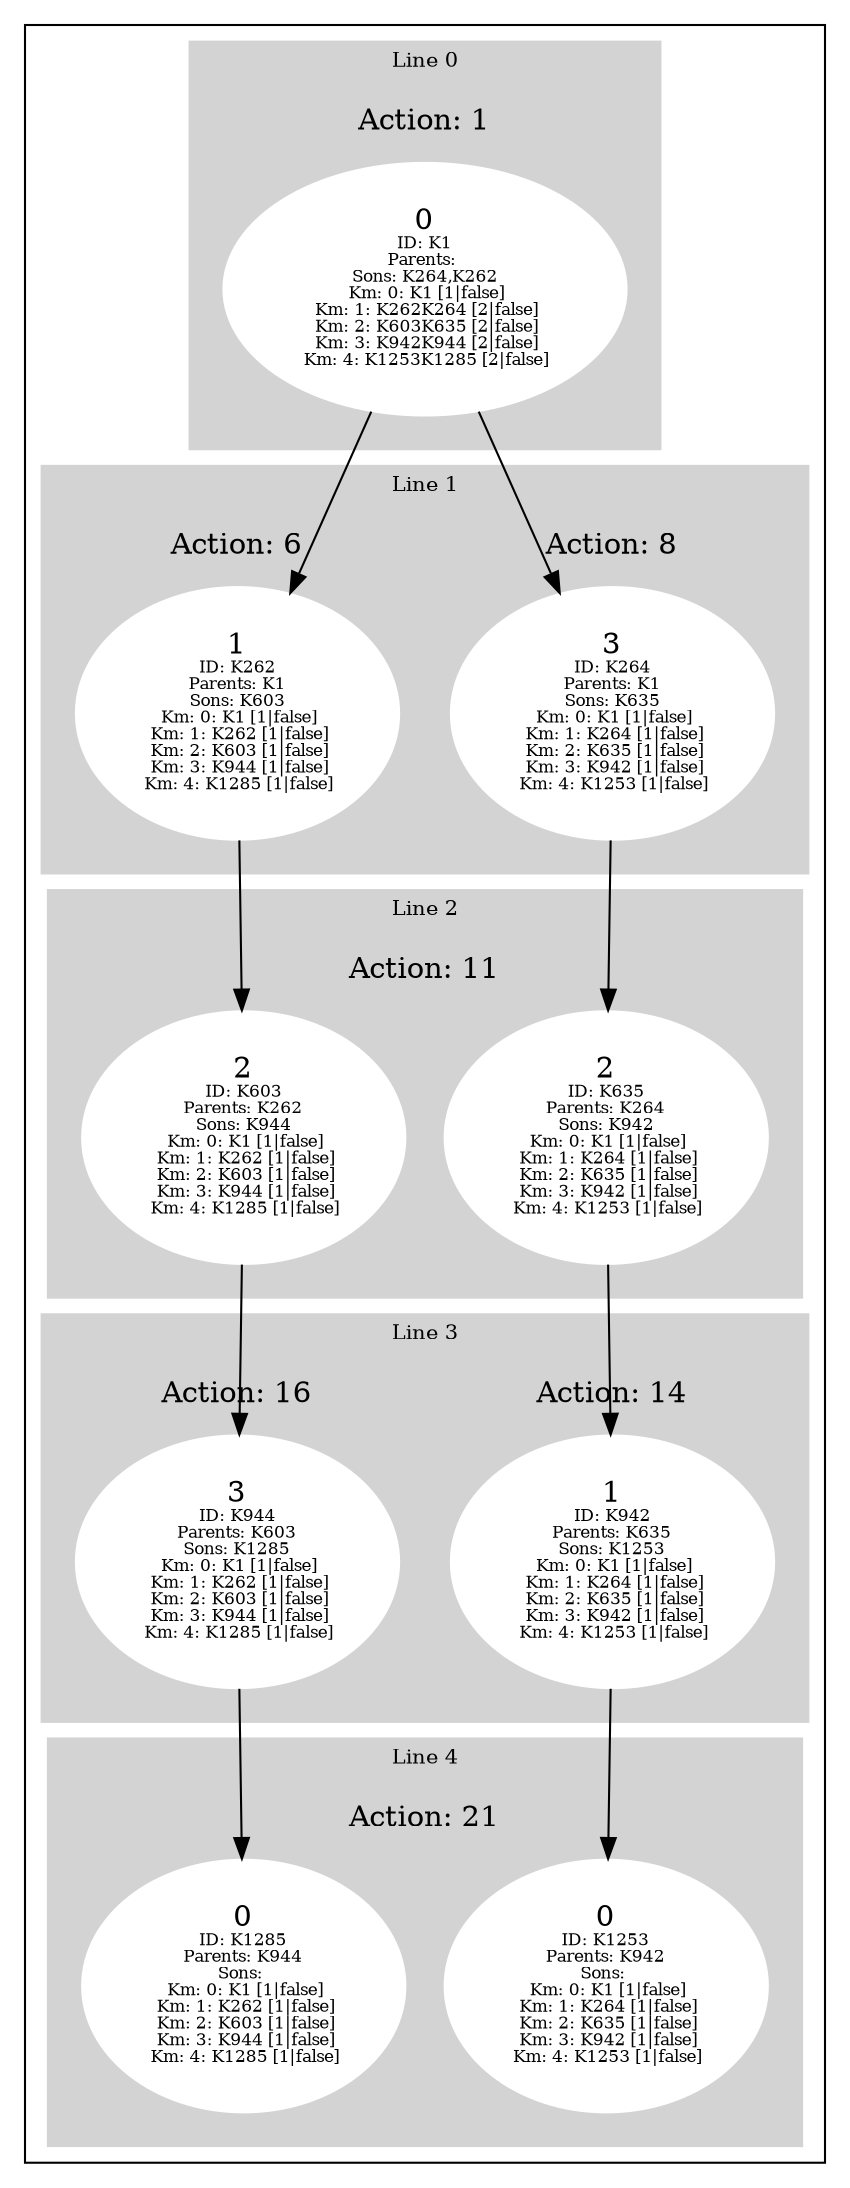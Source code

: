 digraph G {
subgraph cluster_info {
        subgraph cluster_0 {
        style=filled;
        color=lightgrey;
        node [style=filled,color=white];
        subgraph cluster_act_1 {
label = "Action: 1"step_K1 [label=<0<BR /><FONT POINT-SIZE="8">ID: K1</FONT><BR /><FONT POINT-SIZE="8">Parents: </FONT><BR /><FONT POINT-SIZE="8">Sons: K264,K262</FONT><BR /><FONT POINT-SIZE="8"> Km: 0: K1 [1|false]</FONT><BR /><FONT POINT-SIZE="8"> Km: 1: K262K264 [2|false]</FONT><BR /><FONT POINT-SIZE="8"> Km: 2: K603K635 [2|false]</FONT><BR /><FONT POINT-SIZE="8"> Km: 3: K942K944 [2|false]</FONT><BR /><FONT POINT-SIZE="8"> Km: 4: K1253K1285 [2|false]</FONT>>]
}

        fontsize="10"
        label = "Line 0";
        }

        subgraph cluster_4 {
        style=filled;
        color=lightgrey;
        node [style=filled,color=white];
        subgraph cluster_act_21 {
label = "Action: 21"step_K1253 [label=<0<BR /><FONT POINT-SIZE="8">ID: K1253</FONT><BR /><FONT POINT-SIZE="8">Parents: K942</FONT><BR /><FONT POINT-SIZE="8">Sons: </FONT><BR /><FONT POINT-SIZE="8"> Km: 0: K1 [1|false]</FONT><BR /><FONT POINT-SIZE="8"> Km: 1: K264 [1|false]</FONT><BR /><FONT POINT-SIZE="8"> Km: 2: K635 [1|false]</FONT><BR /><FONT POINT-SIZE="8"> Km: 3: K942 [1|false]</FONT><BR /><FONT POINT-SIZE="8"> Km: 4: K1253 [1|false]</FONT>>]
step_K1285 [label=<0<BR /><FONT POINT-SIZE="8">ID: K1285</FONT><BR /><FONT POINT-SIZE="8">Parents: K944</FONT><BR /><FONT POINT-SIZE="8">Sons: </FONT><BR /><FONT POINT-SIZE="8"> Km: 0: K1 [1|false]</FONT><BR /><FONT POINT-SIZE="8"> Km: 1: K262 [1|false]</FONT><BR /><FONT POINT-SIZE="8"> Km: 2: K603 [1|false]</FONT><BR /><FONT POINT-SIZE="8"> Km: 3: K944 [1|false]</FONT><BR /><FONT POINT-SIZE="8"> Km: 4: K1285 [1|false]</FONT>>]
}
subgraph cluster_act_21 {
label = "Action: 21"step_K1253 [label=<0<BR /><FONT POINT-SIZE="8">ID: K1253</FONT><BR /><FONT POINT-SIZE="8">Parents: K942</FONT><BR /><FONT POINT-SIZE="8">Sons: </FONT><BR /><FONT POINT-SIZE="8"> Km: 0: K1 [1|false]</FONT><BR /><FONT POINT-SIZE="8"> Km: 1: K264 [1|false]</FONT><BR /><FONT POINT-SIZE="8"> Km: 2: K635 [1|false]</FONT><BR /><FONT POINT-SIZE="8"> Km: 3: K942 [1|false]</FONT><BR /><FONT POINT-SIZE="8"> Km: 4: K1253 [1|false]</FONT>>]
step_K1285 [label=<0<BR /><FONT POINT-SIZE="8">ID: K1285</FONT><BR /><FONT POINT-SIZE="8">Parents: K944</FONT><BR /><FONT POINT-SIZE="8">Sons: </FONT><BR /><FONT POINT-SIZE="8"> Km: 0: K1 [1|false]</FONT><BR /><FONT POINT-SIZE="8"> Km: 1: K262 [1|false]</FONT><BR /><FONT POINT-SIZE="8"> Km: 2: K603 [1|false]</FONT><BR /><FONT POINT-SIZE="8"> Km: 3: K944 [1|false]</FONT><BR /><FONT POINT-SIZE="8"> Km: 4: K1285 [1|false]</FONT>>]
}

        fontsize="10"
        label = "Line 4";
        }

        subgraph cluster_2 {
        style=filled;
        color=lightgrey;
        node [style=filled,color=white];
        subgraph cluster_act_11 {
label = "Action: 11"step_K635 [label=<2<BR /><FONT POINT-SIZE="8">ID: K635</FONT><BR /><FONT POINT-SIZE="8">Parents: K264</FONT><BR /><FONT POINT-SIZE="8">Sons: K942</FONT><BR /><FONT POINT-SIZE="8"> Km: 0: K1 [1|false]</FONT><BR /><FONT POINT-SIZE="8"> Km: 1: K264 [1|false]</FONT><BR /><FONT POINT-SIZE="8"> Km: 2: K635 [1|false]</FONT><BR /><FONT POINT-SIZE="8"> Km: 3: K942 [1|false]</FONT><BR /><FONT POINT-SIZE="8"> Km: 4: K1253 [1|false]</FONT>>]
step_K603 [label=<2<BR /><FONT POINT-SIZE="8">ID: K603</FONT><BR /><FONT POINT-SIZE="8">Parents: K262</FONT><BR /><FONT POINT-SIZE="8">Sons: K944</FONT><BR /><FONT POINT-SIZE="8"> Km: 0: K1 [1|false]</FONT><BR /><FONT POINT-SIZE="8"> Km: 1: K262 [1|false]</FONT><BR /><FONT POINT-SIZE="8"> Km: 2: K603 [1|false]</FONT><BR /><FONT POINT-SIZE="8"> Km: 3: K944 [1|false]</FONT><BR /><FONT POINT-SIZE="8"> Km: 4: K1285 [1|false]</FONT>>]
}
subgraph cluster_act_11 {
label = "Action: 11"step_K635 [label=<2<BR /><FONT POINT-SIZE="8">ID: K635</FONT><BR /><FONT POINT-SIZE="8">Parents: K264</FONT><BR /><FONT POINT-SIZE="8">Sons: K942</FONT><BR /><FONT POINT-SIZE="8"> Km: 0: K1 [1|false]</FONT><BR /><FONT POINT-SIZE="8"> Km: 1: K264 [1|false]</FONT><BR /><FONT POINT-SIZE="8"> Km: 2: K635 [1|false]</FONT><BR /><FONT POINT-SIZE="8"> Km: 3: K942 [1|false]</FONT><BR /><FONT POINT-SIZE="8"> Km: 4: K1253 [1|false]</FONT>>]
step_K603 [label=<2<BR /><FONT POINT-SIZE="8">ID: K603</FONT><BR /><FONT POINT-SIZE="8">Parents: K262</FONT><BR /><FONT POINT-SIZE="8">Sons: K944</FONT><BR /><FONT POINT-SIZE="8"> Km: 0: K1 [1|false]</FONT><BR /><FONT POINT-SIZE="8"> Km: 1: K262 [1|false]</FONT><BR /><FONT POINT-SIZE="8"> Km: 2: K603 [1|false]</FONT><BR /><FONT POINT-SIZE="8"> Km: 3: K944 [1|false]</FONT><BR /><FONT POINT-SIZE="8"> Km: 4: K1285 [1|false]</FONT>>]
}

        fontsize="10"
        label = "Line 2";
        }

        subgraph cluster_3 {
        style=filled;
        color=lightgrey;
        node [style=filled,color=white];
        subgraph cluster_act_16 {
label = "Action: 16"step_K944 [label=<3<BR /><FONT POINT-SIZE="8">ID: K944</FONT><BR /><FONT POINT-SIZE="8">Parents: K603</FONT><BR /><FONT POINT-SIZE="8">Sons: K1285</FONT><BR /><FONT POINT-SIZE="8"> Km: 0: K1 [1|false]</FONT><BR /><FONT POINT-SIZE="8"> Km: 1: K262 [1|false]</FONT><BR /><FONT POINT-SIZE="8"> Km: 2: K603 [1|false]</FONT><BR /><FONT POINT-SIZE="8"> Km: 3: K944 [1|false]</FONT><BR /><FONT POINT-SIZE="8"> Km: 4: K1285 [1|false]</FONT>>]
}
subgraph cluster_act_14 {
label = "Action: 14"step_K942 [label=<1<BR /><FONT POINT-SIZE="8">ID: K942</FONT><BR /><FONT POINT-SIZE="8">Parents: K635</FONT><BR /><FONT POINT-SIZE="8">Sons: K1253</FONT><BR /><FONT POINT-SIZE="8"> Km: 0: K1 [1|false]</FONT><BR /><FONT POINT-SIZE="8"> Km: 1: K264 [1|false]</FONT><BR /><FONT POINT-SIZE="8"> Km: 2: K635 [1|false]</FONT><BR /><FONT POINT-SIZE="8"> Km: 3: K942 [1|false]</FONT><BR /><FONT POINT-SIZE="8"> Km: 4: K1253 [1|false]</FONT>>]
}

        fontsize="10"
        label = "Line 3";
        }

        subgraph cluster_1 {
        style=filled;
        color=lightgrey;
        node [style=filled,color=white];
        subgraph cluster_act_8 {
label = "Action: 8"step_K264 [label=<3<BR /><FONT POINT-SIZE="8">ID: K264</FONT><BR /><FONT POINT-SIZE="8">Parents: K1</FONT><BR /><FONT POINT-SIZE="8">Sons: K635</FONT><BR /><FONT POINT-SIZE="8"> Km: 0: K1 [1|false]</FONT><BR /><FONT POINT-SIZE="8"> Km: 1: K264 [1|false]</FONT><BR /><FONT POINT-SIZE="8"> Km: 2: K635 [1|false]</FONT><BR /><FONT POINT-SIZE="8"> Km: 3: K942 [1|false]</FONT><BR /><FONT POINT-SIZE="8"> Km: 4: K1253 [1|false]</FONT>>]
}
subgraph cluster_act_6 {
label = "Action: 6"step_K262 [label=<1<BR /><FONT POINT-SIZE="8">ID: K262</FONT><BR /><FONT POINT-SIZE="8">Parents: K1</FONT><BR /><FONT POINT-SIZE="8">Sons: K603</FONT><BR /><FONT POINT-SIZE="8"> Km: 0: K1 [1|false]</FONT><BR /><FONT POINT-SIZE="8"> Km: 1: K262 [1|false]</FONT><BR /><FONT POINT-SIZE="8"> Km: 2: K603 [1|false]</FONT><BR /><FONT POINT-SIZE="8"> Km: 3: K944 [1|false]</FONT><BR /><FONT POINT-SIZE="8"> Km: 4: K1285 [1|false]</FONT>>]
}

        fontsize="10"
        label = "Line 1";
        }
step_K603 -> step_K944; 
step_K262 -> step_K603; 
step_K264 -> step_K635; 
step_K635 -> step_K942; 
step_K942 -> step_K1253; 
step_K944 -> step_K1285; 
step_K1 -> step_K264; 
step_K1 -> step_K262; 
}}